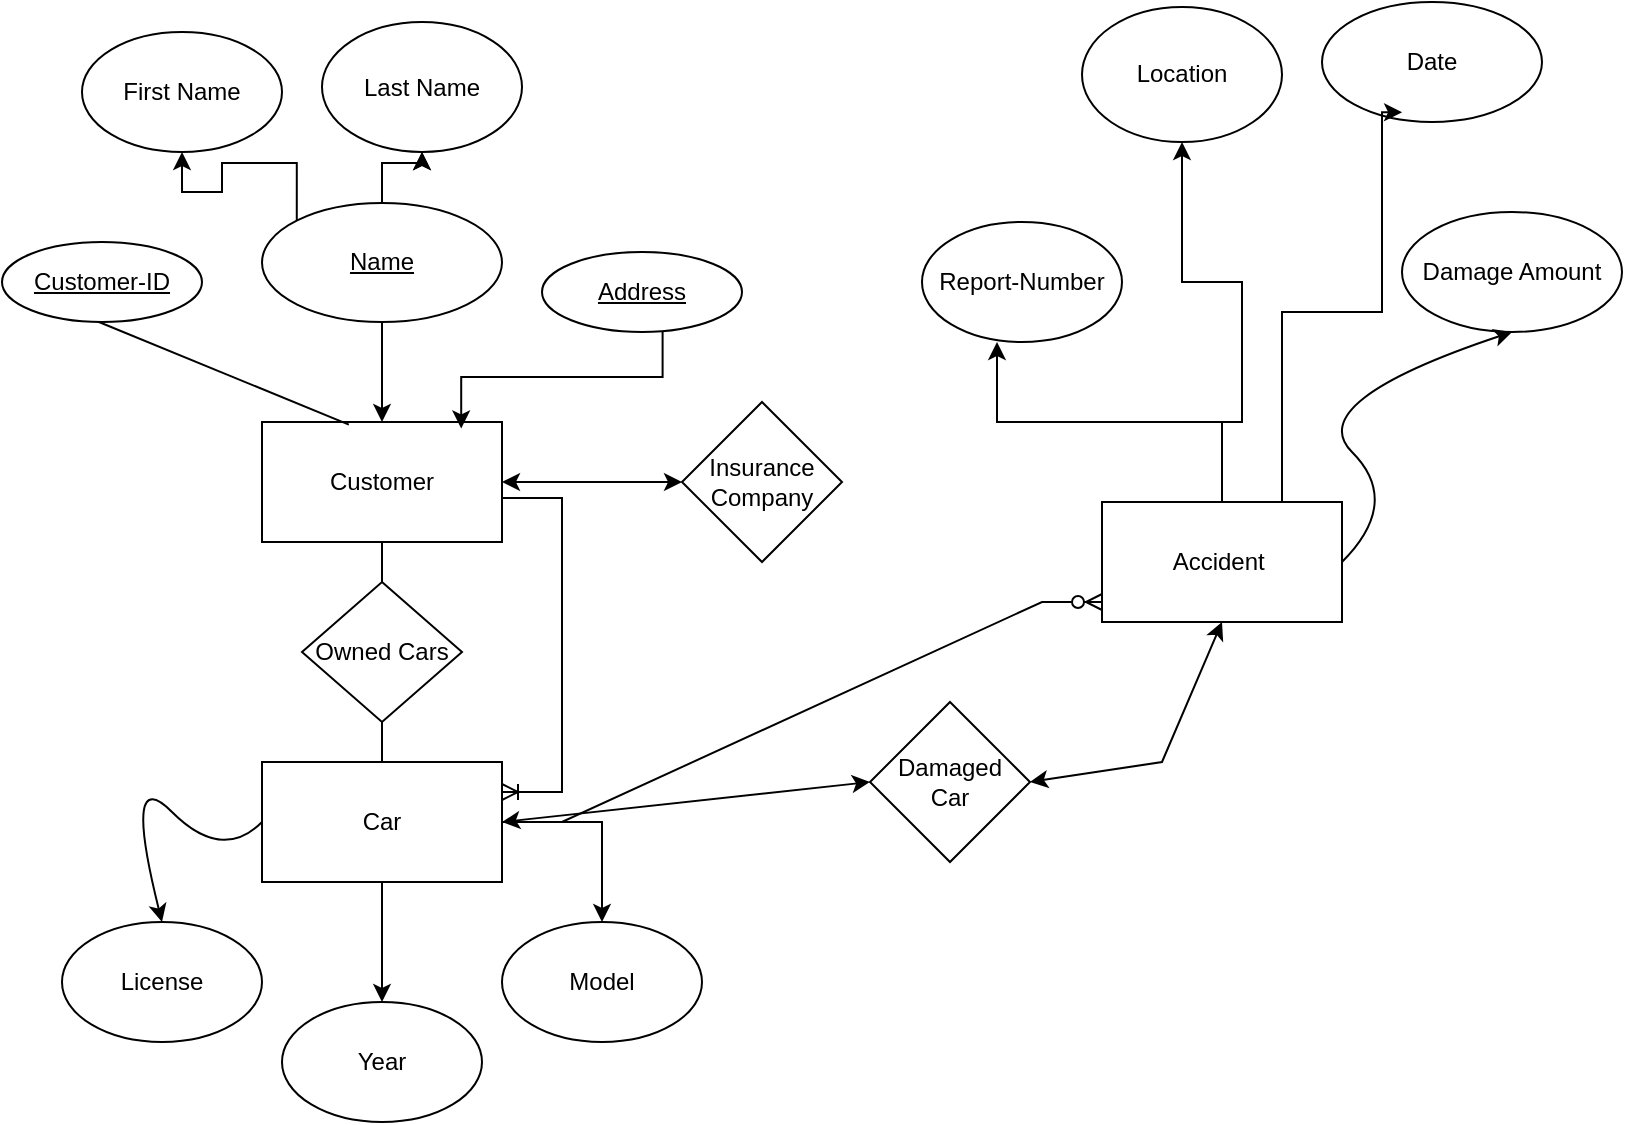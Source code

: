 <mxfile version="26.0.8">
  <diagram name="Page-1" id="chDHrHDj0vWLyuyVue-s">
    <mxGraphModel dx="2514" dy="971" grid="1" gridSize="10" guides="1" tooltips="1" connect="1" arrows="1" fold="1" page="1" pageScale="1" pageWidth="827" pageHeight="1169" math="0" shadow="0">
      <root>
        <mxCell id="0" />
        <mxCell id="1" parent="0" />
        <mxCell id="kdI5tucABwnCJqqYop4m-1" value="Insurance Company" style="rhombus;whiteSpace=wrap;html=1;" vertex="1" parent="1">
          <mxGeometry x="320" y="640" width="80" height="80" as="geometry" />
        </mxCell>
        <mxCell id="kdI5tucABwnCJqqYop4m-2" value="Customer" style="rounded=0;whiteSpace=wrap;html=1;" vertex="1" parent="1">
          <mxGeometry x="110" y="650" width="120" height="60" as="geometry" />
        </mxCell>
        <mxCell id="kdI5tucABwnCJqqYop4m-39" style="edgeStyle=orthogonalEdgeStyle;rounded=0;orthogonalLoop=1;jettySize=auto;html=1;exitX=0.5;exitY=0;exitDx=0;exitDy=0;entryX=0.5;entryY=1;entryDx=0;entryDy=0;" edge="1" parent="1" source="kdI5tucABwnCJqqYop4m-3" target="kdI5tucABwnCJqqYop4m-31">
          <mxGeometry relative="1" as="geometry">
            <Array as="points">
              <mxPoint x="590" y="650" />
              <mxPoint x="600" y="650" />
              <mxPoint x="600" y="580" />
              <mxPoint x="570" y="580" />
            </Array>
          </mxGeometry>
        </mxCell>
        <mxCell id="kdI5tucABwnCJqqYop4m-3" value="Accident&amp;nbsp;" style="rounded=0;whiteSpace=wrap;html=1;" vertex="1" parent="1">
          <mxGeometry x="530" y="690" width="120" height="60" as="geometry" />
        </mxCell>
        <mxCell id="kdI5tucABwnCJqqYop4m-6" value="First Name" style="ellipse;whiteSpace=wrap;html=1;" vertex="1" parent="1">
          <mxGeometry x="20" y="455" width="100" height="60" as="geometry" />
        </mxCell>
        <mxCell id="kdI5tucABwnCJqqYop4m-7" value="Last Name" style="ellipse;whiteSpace=wrap;html=1;" vertex="1" parent="1">
          <mxGeometry x="140" y="450" width="100" height="65" as="geometry" />
        </mxCell>
        <mxCell id="kdI5tucABwnCJqqYop4m-9" value="" style="endArrow=none;html=1;rounded=0;exitX=0.451;exitY=0.966;exitDx=0;exitDy=0;exitPerimeter=0;entryX=0.362;entryY=0.022;entryDx=0;entryDy=0;entryPerimeter=0;" edge="1" parent="1" source="kdI5tucABwnCJqqYop4m-46" target="kdI5tucABwnCJqqYop4m-2">
          <mxGeometry width="50" height="50" relative="1" as="geometry">
            <mxPoint x="47.68" y="611.32" as="sourcePoint" />
            <mxPoint x="130" y="660" as="targetPoint" />
          </mxGeometry>
        </mxCell>
        <mxCell id="kdI5tucABwnCJqqYop4m-13" style="edgeStyle=orthogonalEdgeStyle;rounded=0;orthogonalLoop=1;jettySize=auto;html=1;exitX=0.603;exitY=0.993;exitDx=0;exitDy=0;entryX=0.83;entryY=0.054;entryDx=0;entryDy=0;entryPerimeter=0;exitPerimeter=0;" edge="1" parent="1" source="kdI5tucABwnCJqqYop4m-47" target="kdI5tucABwnCJqqYop4m-2">
          <mxGeometry relative="1" as="geometry">
            <mxPoint x="236.065" y="599.721" as="sourcePoint" />
          </mxGeometry>
        </mxCell>
        <mxCell id="kdI5tucABwnCJqqYop4m-18" value="License" style="ellipse;whiteSpace=wrap;html=1;" vertex="1" parent="1">
          <mxGeometry x="10" y="900" width="100" height="60" as="geometry" />
        </mxCell>
        <mxCell id="kdI5tucABwnCJqqYop4m-24" style="edgeStyle=orthogonalEdgeStyle;rounded=0;orthogonalLoop=1;jettySize=auto;html=1;exitX=0.5;exitY=1;exitDx=0;exitDy=0;" edge="1" parent="1" source="kdI5tucABwnCJqqYop4m-19" target="kdI5tucABwnCJqqYop4m-20">
          <mxGeometry relative="1" as="geometry" />
        </mxCell>
        <mxCell id="kdI5tucABwnCJqqYop4m-25" style="edgeStyle=orthogonalEdgeStyle;rounded=0;orthogonalLoop=1;jettySize=auto;html=1;exitX=1;exitY=0.5;exitDx=0;exitDy=0;entryX=0.5;entryY=0;entryDx=0;entryDy=0;" edge="1" parent="1" source="kdI5tucABwnCJqqYop4m-19" target="kdI5tucABwnCJqqYop4m-21">
          <mxGeometry relative="1" as="geometry" />
        </mxCell>
        <mxCell id="kdI5tucABwnCJqqYop4m-19" value="Car" style="rounded=0;whiteSpace=wrap;html=1;" vertex="1" parent="1">
          <mxGeometry x="110" y="820" width="120" height="60" as="geometry" />
        </mxCell>
        <mxCell id="kdI5tucABwnCJqqYop4m-20" value="Year" style="ellipse;whiteSpace=wrap;html=1;" vertex="1" parent="1">
          <mxGeometry x="120" y="940" width="100" height="60" as="geometry" />
        </mxCell>
        <mxCell id="kdI5tucABwnCJqqYop4m-21" value="Model" style="ellipse;whiteSpace=wrap;html=1;" vertex="1" parent="1">
          <mxGeometry x="230" y="900" width="100" height="60" as="geometry" />
        </mxCell>
        <mxCell id="kdI5tucABwnCJqqYop4m-23" value="" style="curved=1;endArrow=classic;html=1;rounded=0;entryX=0.5;entryY=0;entryDx=0;entryDy=0;exitX=0;exitY=0.5;exitDx=0;exitDy=0;" edge="1" parent="1" source="kdI5tucABwnCJqqYop4m-19" target="kdI5tucABwnCJqqYop4m-18">
          <mxGeometry width="50" height="50" relative="1" as="geometry">
            <mxPoint x="40" y="870" as="sourcePoint" />
            <mxPoint x="90" y="820" as="targetPoint" />
            <Array as="points">
              <mxPoint x="90" y="870" />
              <mxPoint x="40" y="820" />
            </Array>
          </mxGeometry>
        </mxCell>
        <mxCell id="kdI5tucABwnCJqqYop4m-27" value="" style="endArrow=classic;startArrow=classic;html=1;rounded=0;exitX=1;exitY=0.5;exitDx=0;exitDy=0;entryX=0;entryY=0.5;entryDx=0;entryDy=0;" edge="1" parent="1" source="kdI5tucABwnCJqqYop4m-2" target="kdI5tucABwnCJqqYop4m-1">
          <mxGeometry width="50" height="50" relative="1" as="geometry">
            <mxPoint x="270" y="640" as="sourcePoint" />
            <mxPoint x="320" y="590" as="targetPoint" />
          </mxGeometry>
        </mxCell>
        <mxCell id="kdI5tucABwnCJqqYop4m-28" value="" style="endArrow=classic;startArrow=classic;html=1;rounded=0;exitX=1;exitY=0.5;exitDx=0;exitDy=0;entryX=0;entryY=0.5;entryDx=0;entryDy=0;" edge="1" parent="1" source="kdI5tucABwnCJqqYop4m-19" target="kdI5tucABwnCJqqYop4m-41">
          <mxGeometry width="50" height="50" relative="1" as="geometry">
            <mxPoint x="420" y="610" as="sourcePoint" />
            <mxPoint x="470" y="560" as="targetPoint" />
          </mxGeometry>
        </mxCell>
        <mxCell id="kdI5tucABwnCJqqYop4m-29" value="Report-Number" style="ellipse;whiteSpace=wrap;html=1;" vertex="1" parent="1">
          <mxGeometry x="440" y="550" width="100" height="60" as="geometry" />
        </mxCell>
        <mxCell id="kdI5tucABwnCJqqYop4m-30" value="Date" style="ellipse;whiteSpace=wrap;html=1;" vertex="1" parent="1">
          <mxGeometry x="640" y="440" width="110" height="60" as="geometry" />
        </mxCell>
        <mxCell id="kdI5tucABwnCJqqYop4m-31" value="Location" style="ellipse;whiteSpace=wrap;html=1;" vertex="1" parent="1">
          <mxGeometry x="520" y="442.5" width="100" height="67.5" as="geometry" />
        </mxCell>
        <mxCell id="kdI5tucABwnCJqqYop4m-32" value="Damage Amount" style="ellipse;whiteSpace=wrap;html=1;" vertex="1" parent="1">
          <mxGeometry x="680" y="545" width="110" height="60" as="geometry" />
        </mxCell>
        <mxCell id="kdI5tucABwnCJqqYop4m-34" value="" style="curved=1;endArrow=classic;html=1;rounded=0;exitX=1;exitY=0.5;exitDx=0;exitDy=0;entryX=0.5;entryY=1;entryDx=0;entryDy=0;" edge="1" parent="1" source="kdI5tucABwnCJqqYop4m-3" target="kdI5tucABwnCJqqYop4m-32">
          <mxGeometry width="50" height="50" relative="1" as="geometry">
            <mxPoint x="660" y="690" as="sourcePoint" />
            <mxPoint x="680" y="640" as="targetPoint" />
            <Array as="points">
              <mxPoint x="680" y="690" />
              <mxPoint x="630" y="640" />
            </Array>
          </mxGeometry>
        </mxCell>
        <mxCell id="kdI5tucABwnCJqqYop4m-35" style="edgeStyle=orthogonalEdgeStyle;rounded=0;orthogonalLoop=1;jettySize=auto;html=1;exitX=0.5;exitY=0;exitDx=0;exitDy=0;entryX=0.375;entryY=1;entryDx=0;entryDy=0;entryPerimeter=0;" edge="1" parent="1" source="kdI5tucABwnCJqqYop4m-3" target="kdI5tucABwnCJqqYop4m-29">
          <mxGeometry relative="1" as="geometry" />
        </mxCell>
        <mxCell id="kdI5tucABwnCJqqYop4m-40" style="edgeStyle=orthogonalEdgeStyle;rounded=0;orthogonalLoop=1;jettySize=auto;html=1;exitX=0.75;exitY=0;exitDx=0;exitDy=0;entryX=0.364;entryY=0.919;entryDx=0;entryDy=0;entryPerimeter=0;" edge="1" parent="1" source="kdI5tucABwnCJqqYop4m-3" target="kdI5tucABwnCJqqYop4m-30">
          <mxGeometry relative="1" as="geometry">
            <Array as="points">
              <mxPoint x="620" y="595" />
              <mxPoint x="670" y="595" />
              <mxPoint x="670" y="495" />
            </Array>
          </mxGeometry>
        </mxCell>
        <mxCell id="kdI5tucABwnCJqqYop4m-41" value="Damaged&lt;div&gt;Car&lt;/div&gt;" style="rhombus;whiteSpace=wrap;html=1;" vertex="1" parent="1">
          <mxGeometry x="414" y="790" width="80" height="80" as="geometry" />
        </mxCell>
        <mxCell id="kdI5tucABwnCJqqYop4m-42" value="Owned Cars" style="rhombus;whiteSpace=wrap;html=1;" vertex="1" parent="1">
          <mxGeometry x="130" y="730" width="80" height="70" as="geometry" />
        </mxCell>
        <mxCell id="kdI5tucABwnCJqqYop4m-46" value="Customer-ID" style="ellipse;whiteSpace=wrap;html=1;align=center;fontStyle=4;" vertex="1" parent="1">
          <mxGeometry x="-20" y="560" width="100" height="40" as="geometry" />
        </mxCell>
        <mxCell id="kdI5tucABwnCJqqYop4m-47" value="Address" style="ellipse;whiteSpace=wrap;html=1;align=center;fontStyle=4;" vertex="1" parent="1">
          <mxGeometry x="250" y="565" width="100" height="40" as="geometry" />
        </mxCell>
        <mxCell id="kdI5tucABwnCJqqYop4m-49" value="" style="edgeStyle=orthogonalEdgeStyle;rounded=0;orthogonalLoop=1;jettySize=auto;html=1;" edge="1" parent="1" source="kdI5tucABwnCJqqYop4m-48" target="kdI5tucABwnCJqqYop4m-2">
          <mxGeometry relative="1" as="geometry" />
        </mxCell>
        <mxCell id="kdI5tucABwnCJqqYop4m-50" value="" style="edgeStyle=orthogonalEdgeStyle;rounded=0;orthogonalLoop=1;jettySize=auto;html=1;" edge="1" parent="1" source="kdI5tucABwnCJqqYop4m-48" target="kdI5tucABwnCJqqYop4m-7">
          <mxGeometry relative="1" as="geometry" />
        </mxCell>
        <mxCell id="kdI5tucABwnCJqqYop4m-51" value="" style="edgeStyle=orthogonalEdgeStyle;rounded=0;orthogonalLoop=1;jettySize=auto;html=1;" edge="1" parent="1" source="kdI5tucABwnCJqqYop4m-48" target="kdI5tucABwnCJqqYop4m-7">
          <mxGeometry relative="1" as="geometry" />
        </mxCell>
        <mxCell id="kdI5tucABwnCJqqYop4m-52" style="edgeStyle=orthogonalEdgeStyle;rounded=0;orthogonalLoop=1;jettySize=auto;html=1;exitX=0;exitY=0;exitDx=0;exitDy=0;entryX=0.5;entryY=1;entryDx=0;entryDy=0;" edge="1" parent="1" source="kdI5tucABwnCJqqYop4m-48" target="kdI5tucABwnCJqqYop4m-6">
          <mxGeometry relative="1" as="geometry" />
        </mxCell>
        <mxCell id="kdI5tucABwnCJqqYop4m-48" value="Name" style="ellipse;whiteSpace=wrap;html=1;align=center;fontStyle=4;" vertex="1" parent="1">
          <mxGeometry x="110" y="540.5" width="120" height="59.5" as="geometry" />
        </mxCell>
        <mxCell id="kdI5tucABwnCJqqYop4m-54" value="" style="endArrow=classic;startArrow=classic;html=1;rounded=0;exitX=1;exitY=0.5;exitDx=0;exitDy=0;entryX=0.5;entryY=1;entryDx=0;entryDy=0;" edge="1" parent="1" source="kdI5tucABwnCJqqYop4m-41" target="kdI5tucABwnCJqqYop4m-3">
          <mxGeometry width="50" height="50" relative="1" as="geometry">
            <mxPoint x="580" y="840" as="sourcePoint" />
            <mxPoint x="630" y="790" as="targetPoint" />
            <Array as="points">
              <mxPoint x="560" y="820" />
            </Array>
          </mxGeometry>
        </mxCell>
        <mxCell id="kdI5tucABwnCJqqYop4m-55" value="" style="endArrow=none;html=1;rounded=0;entryX=0.5;entryY=1;entryDx=0;entryDy=0;exitX=0.5;exitY=0;exitDx=0;exitDy=0;" edge="1" parent="1" source="kdI5tucABwnCJqqYop4m-19" target="kdI5tucABwnCJqqYop4m-42">
          <mxGeometry width="50" height="50" relative="1" as="geometry">
            <mxPoint x="580" y="840" as="sourcePoint" />
            <mxPoint x="630" y="790" as="targetPoint" />
          </mxGeometry>
        </mxCell>
        <mxCell id="kdI5tucABwnCJqqYop4m-56" value="" style="endArrow=none;html=1;rounded=0;entryX=0.5;entryY=1;entryDx=0;entryDy=0;" edge="1" parent="1" target="kdI5tucABwnCJqqYop4m-2">
          <mxGeometry width="50" height="50" relative="1" as="geometry">
            <mxPoint x="170" y="730" as="sourcePoint" />
            <mxPoint x="180" y="810" as="targetPoint" />
          </mxGeometry>
        </mxCell>
        <mxCell id="kdI5tucABwnCJqqYop4m-57" value="" style="edgeStyle=entityRelationEdgeStyle;fontSize=12;html=1;endArrow=ERoneToMany;rounded=0;entryX=1;entryY=0.25;entryDx=0;entryDy=0;" edge="1" parent="1" target="kdI5tucABwnCJqqYop4m-19">
          <mxGeometry width="100" height="100" relative="1" as="geometry">
            <mxPoint x="230" y="688" as="sourcePoint" />
            <mxPoint x="230" y="820" as="targetPoint" />
            <Array as="points">
              <mxPoint x="60" y="725" />
              <mxPoint x="60" y="715" />
              <mxPoint x="50" y="765" />
              <mxPoint x="-60" y="725" />
              <mxPoint x="60" y="725" />
            </Array>
          </mxGeometry>
        </mxCell>
        <mxCell id="kdI5tucABwnCJqqYop4m-58" value="" style="edgeStyle=entityRelationEdgeStyle;fontSize=12;html=1;endArrow=ERzeroToMany;endFill=1;rounded=0;exitX=1;exitY=0.5;exitDx=0;exitDy=0;" edge="1" parent="1" source="kdI5tucABwnCJqqYop4m-19">
          <mxGeometry width="100" height="100" relative="1" as="geometry">
            <mxPoint x="160" y="830" as="sourcePoint" />
            <mxPoint x="530" y="740" as="targetPoint" />
            <Array as="points">
              <mxPoint x="230" y="860" />
            </Array>
          </mxGeometry>
        </mxCell>
      </root>
    </mxGraphModel>
  </diagram>
</mxfile>
